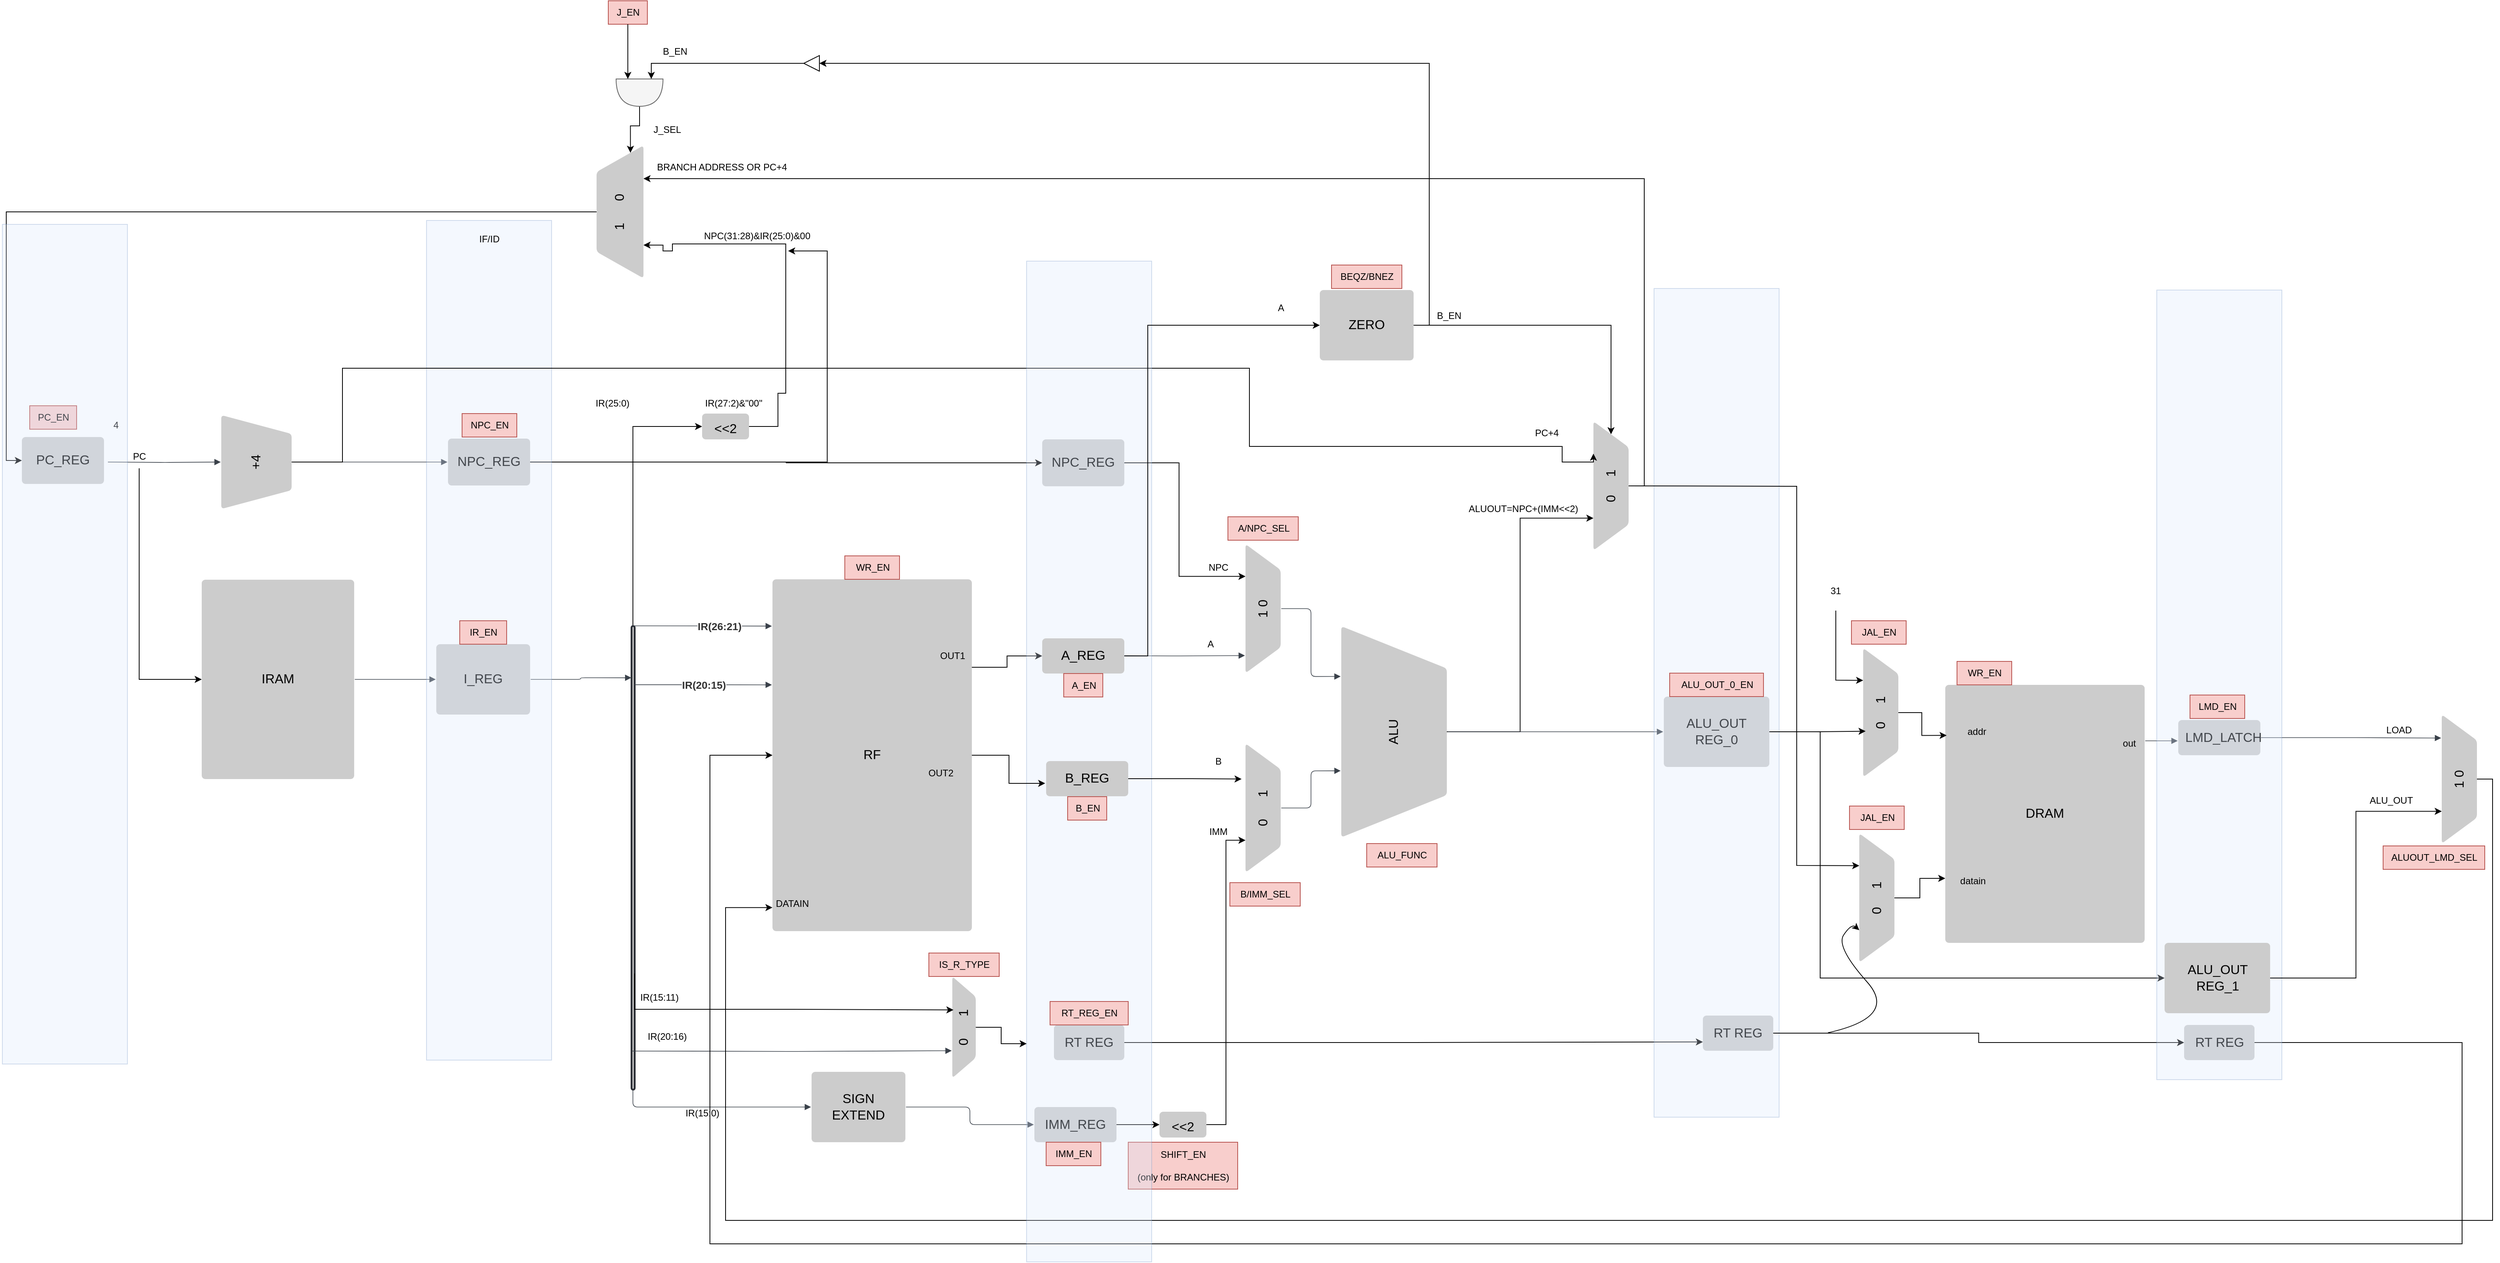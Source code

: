 <mxfile version="24.7.17">
  <diagram name="Pagina-1" id="VF12jzQx4WHkGVCLPFT3">
    <mxGraphModel dx="2431" dy="2273" grid="1" gridSize="10" guides="1" tooltips="1" connect="1" arrows="1" fold="1" page="1" pageScale="1" pageWidth="827" pageHeight="1169" math="0" shadow="0">
      <root>
        <mxCell id="0" />
        <mxCell id="1" parent="0" />
        <mxCell id="ac7sOVTGAVCWWNx8inIU-1" value="IRAM" style="html=1;overflow=block;blockSpacing=1;whiteSpace=wrap;fontSize=16.7;spacing=9;strokeColor=#unset;rounded=1;absoluteArcSize=1;arcSize=9;fillColor=#CCCCCC;strokeWidth=NaN;lucidId=NZ.bleISBhRL;" parent="1" vertex="1">
          <mxGeometry x="-390" y="-359.5" width="195" height="255" as="geometry" />
        </mxCell>
        <mxCell id="ac7sOVTGAVCWWNx8inIU-2" value="+4" style="html=1;overflow=block;blockSpacing=1;whiteSpace=wrap;shape=trapezoid;perimeter=trapezoidPerimeter;anchorPointDirection=0;flipV=1;fontSize=16.7;spacing=3.8;strokeColor=#unset;rounded=1;absoluteArcSize=1;arcSize=9;rotation=-90;fillColor=#CCCCCC;strokeWidth=NaN;lucidId=G0.bH-xJmwz0;" parent="1" vertex="1">
          <mxGeometry x="-380" y="-555" width="120" height="90" as="geometry" />
        </mxCell>
        <mxCell id="nRZXczIh0QPfaE9CZFo--6" style="edgeStyle=orthogonalEdgeStyle;rounded=0;orthogonalLoop=1;jettySize=auto;html=1;exitX=1;exitY=0.5;exitDx=0;exitDy=0;" parent="1" source="ac7sOVTGAVCWWNx8inIU-3" edge="1">
          <mxGeometry relative="1" as="geometry">
            <mxPoint x="360" y="-780" as="targetPoint" />
            <Array as="points">
              <mxPoint x="410" y="-510" />
              <mxPoint x="410" y="-780" />
            </Array>
          </mxGeometry>
        </mxCell>
        <mxCell id="nRZXczIh0QPfaE9CZFo--41" style="edgeStyle=orthogonalEdgeStyle;rounded=0;orthogonalLoop=1;jettySize=auto;html=1;exitX=1;exitY=0.5;exitDx=0;exitDy=0;entryX=0;entryY=0.5;entryDx=0;entryDy=0;" parent="1" source="ac7sOVTGAVCWWNx8inIU-3" target="nRZXczIh0QPfaE9CZFo--38" edge="1">
          <mxGeometry relative="1" as="geometry" />
        </mxCell>
        <mxCell id="ac7sOVTGAVCWWNx8inIU-3" value="NPC_REG" style="html=1;overflow=block;blockSpacing=1;whiteSpace=wrap;fontSize=16.7;spacing=9;strokeColor=#unset;rounded=1;absoluteArcSize=1;arcSize=9;fillColor=#CCCCCC;strokeWidth=NaN;lucidId=.0.b5J2gKZFC;" parent="1" vertex="1">
          <mxGeometry x="-75" y="-540" width="105" height="60" as="geometry" />
        </mxCell>
        <mxCell id="ac7sOVTGAVCWWNx8inIU-4" value="" style="html=1;jettySize=18;whiteSpace=wrap;fontSize=13;strokeColor=#3a414a;strokeOpacity=100;strokeWidth=0.8;rounded=1;arcSize=12;edgeStyle=orthogonalEdgeStyle;startArrow=none;endArrow=block;endFill=1;exitX=0.5;exitY=-0.008;exitPerimeter=0;entryX=-0.007;entryY=0.5;entryPerimeter=0;lucidId=q1.bcqjl9A.W;fillColor=#CCCCCC;" parent="1" source="ac7sOVTGAVCWWNx8inIU-2" target="ac7sOVTGAVCWWNx8inIU-3" edge="1">
          <mxGeometry width="100" height="100" relative="1" as="geometry">
            <Array as="points" />
          </mxGeometry>
        </mxCell>
        <mxCell id="ac7sOVTGAVCWWNx8inIU-5" value="I_REG" style="html=1;overflow=block;blockSpacing=1;whiteSpace=wrap;fontSize=16.7;spacing=9;strokeColor=#unset;rounded=1;absoluteArcSize=1;arcSize=9;fillColor=#CCCCCC;strokeWidth=NaN;lucidId=G1.bgb668lM4;" parent="1" vertex="1">
          <mxGeometry x="-90" y="-277" width="120" height="90" as="geometry" />
        </mxCell>
        <mxCell id="ac7sOVTGAVCWWNx8inIU-6" value="" style="html=1;jettySize=18;whiteSpace=wrap;fontSize=13;strokeColor=#3a414a;strokeOpacity=100;strokeWidth=0.8;rounded=1;arcSize=12;edgeStyle=orthogonalEdgeStyle;startArrow=none;endArrow=block;endFill=1;exitX=1.004;exitY=0.5;exitPerimeter=0;entryX=-0.006;entryY=0.5;entryPerimeter=0;lucidId=X1.b.N6Z9KUz;fillColor=#CCCCCC;" parent="1" source="ac7sOVTGAVCWWNx8inIU-1" target="ac7sOVTGAVCWWNx8inIU-5" edge="1">
          <mxGeometry width="100" height="100" relative="1" as="geometry">
            <Array as="points" />
          </mxGeometry>
        </mxCell>
        <mxCell id="ac7sOVTGAVCWWNx8inIU-7" value="" style="html=1;jettySize=18;whiteSpace=wrap;fontSize=13;strokeColor=#3a414a;strokeOpacity=100;strokeWidth=0.8;rounded=1;arcSize=12;edgeStyle=orthogonalEdgeStyle;startArrow=none;endArrow=block;endFill=1;entryX=0.5;entryY=1.008;entryPerimeter=0;lucidId=.1.bSF-LDqKC;fillColor=#CCCCCC;" parent="1" target="ac7sOVTGAVCWWNx8inIU-2" edge="1">
          <mxGeometry width="100" height="100" relative="1" as="geometry">
            <Array as="points" />
            <mxPoint x="-510" y="-510" as="sourcePoint" />
          </mxGeometry>
        </mxCell>
        <mxCell id="nRZXczIh0QPfaE9CZFo--47" style="edgeStyle=orthogonalEdgeStyle;rounded=0;orthogonalLoop=1;jettySize=auto;html=1;exitX=1;exitY=0.25;exitDx=0;exitDy=0;entryX=0;entryY=0.5;entryDx=0;entryDy=0;" parent="1" source="ac7sOVTGAVCWWNx8inIU-9" target="nRZXczIh0QPfaE9CZFo--44" edge="1">
          <mxGeometry relative="1" as="geometry" />
        </mxCell>
        <mxCell id="ac7sOVTGAVCWWNx8inIU-9" value="RF" style="html=1;overflow=block;blockSpacing=1;whiteSpace=wrap;fontSize=16.7;spacing=9;strokeColor=#unset;rounded=1;absoluteArcSize=1;arcSize=9;fillColor=#CCCCCC;strokeWidth=NaN;lucidId=H2.bUWPoltOj;" parent="1" vertex="1">
          <mxGeometry x="340" y="-360" width="255" height="450" as="geometry" />
        </mxCell>
        <mxCell id="nRZXczIh0QPfaE9CZFo--10" style="edgeStyle=orthogonalEdgeStyle;rounded=0;orthogonalLoop=1;jettySize=auto;html=1;exitX=0;exitY=0.5;exitDx=0;exitDy=0;entryX=0;entryY=0.5;entryDx=0;entryDy=0;" parent="1" source="ac7sOVTGAVCWWNx8inIU-10" target="fmmJrZIQDY4XHAUuEfPH-16" edge="1">
          <mxGeometry relative="1" as="geometry">
            <mxPoint x="160" y="-620" as="targetPoint" />
          </mxGeometry>
        </mxCell>
        <mxCell id="ac7sOVTGAVCWWNx8inIU-10" value="" style="html=1;overflow=block;blockSpacing=1;whiteSpace=wrap;fontSize=13;spacing=0;strokeColor=#282c33;strokeOpacity=100;fillOpacity=100;rounded=1;absoluteArcSize=1;arcSize=9;rotation=-270;fillColor=#CCCCCC;strokeWidth=2.3;lucidId=L3.bN_DKVyZ3;" parent="1" vertex="1">
          <mxGeometry x="-135" y="-6" width="593" height="4" as="geometry" />
        </mxCell>
        <mxCell id="ac7sOVTGAVCWWNx8inIU-11" value="" style="html=1;jettySize=18;whiteSpace=wrap;fontSize=13;strokeColor=#3a414a;strokeOpacity=100;strokeWidth=0.8;rounded=1;arcSize=12;edgeStyle=orthogonalEdgeStyle;startArrow=none;endArrow=block;endFill=1;exitX=1.006;exitY=0.5;exitPerimeter=0;entryX=0.112;entryY=1;entryPerimeter=0;lucidId=73.bG8seZWDH;fillColor=#CCCCCC;" parent="1" source="ac7sOVTGAVCWWNx8inIU-5" target="ac7sOVTGAVCWWNx8inIU-10" edge="1">
          <mxGeometry width="100" height="100" relative="1" as="geometry">
            <Array as="points" />
          </mxGeometry>
        </mxCell>
        <mxCell id="ac7sOVTGAVCWWNx8inIU-12" value="" style="html=1;jettySize=18;whiteSpace=wrap;fontSize=13;strokeColor=#3a414a;strokeOpacity=100;strokeWidth=0.8;rounded=1;arcSize=12;edgeStyle=orthogonalEdgeStyle;startArrow=none;endArrow=block;endFill=1;exitX=0;exitY=0.5;exitPerimeter=0;entryX=-0.003;entryY=0.133;entryPerimeter=0;lucidId=l4.bf2cFCXuF;fillColor=#CCCCCC;" parent="1" source="ac7sOVTGAVCWWNx8inIU-10" target="ac7sOVTGAVCWWNx8inIU-9" edge="1">
          <mxGeometry width="100" height="100" relative="1" as="geometry">
            <Array as="points">
              <mxPoint x="161" y="-300" />
            </Array>
          </mxGeometry>
        </mxCell>
        <mxCell id="ac7sOVTGAVCWWNx8inIU-13" value="IR(26:21)" style="text;html=1;resizable=0;labelBackgroundColor=default;align=center;verticalAlign=middle;fontStyle=1;fontColor=#333333;fontSize=13.3;fillColor=#CCCCCC;" parent="ac7sOVTGAVCWWNx8inIU-12" vertex="1">
          <mxGeometry x="0.244" relative="1" as="geometry">
            <mxPoint as="offset" />
          </mxGeometry>
        </mxCell>
        <mxCell id="ac7sOVTGAVCWWNx8inIU-14" value="" style="html=1;jettySize=18;whiteSpace=wrap;fontSize=13;strokeColor=#3a414a;strokeOpacity=100;strokeWidth=0.8;rounded=1;arcSize=12;edgeStyle=orthogonalEdgeStyle;startArrow=none;endArrow=block;endFill=1;exitX=0.127;exitY=0;exitPerimeter=0;entryX=-0.003;entryY=0.3;entryPerimeter=0;lucidId=M4.b7qHwYOl_;fillColor=#CCCCCC;" parent="1" source="ac7sOVTGAVCWWNx8inIU-10" target="ac7sOVTGAVCWWNx8inIU-9" edge="1">
          <mxGeometry width="100" height="100" relative="1" as="geometry">
            <Array as="points" />
          </mxGeometry>
        </mxCell>
        <mxCell id="ac7sOVTGAVCWWNx8inIU-15" value="IR(20:15)" style="text;html=1;resizable=0;labelBackgroundColor=default;align=center;verticalAlign=middle;fontStyle=1;fontColor=#333333;fontSize=13.3;fillColor=#CCCCCC;" parent="ac7sOVTGAVCWWNx8inIU-14" vertex="1">
          <mxGeometry relative="1" as="geometry">
            <mxPoint as="offset" />
          </mxGeometry>
        </mxCell>
        <mxCell id="ac7sOVTGAVCWWNx8inIU-78" style="edgeStyle=orthogonalEdgeStyle;rounded=0;orthogonalLoop=1;jettySize=auto;html=1;exitX=1;exitY=0.5;exitDx=0;exitDy=0;entryX=0;entryY=0.75;entryDx=0;entryDy=0;" parent="1" source="ac7sOVTGAVCWWNx8inIU-16" target="ac7sOVTGAVCWWNx8inIU-77" edge="1">
          <mxGeometry relative="1" as="geometry" />
        </mxCell>
        <mxCell id="ac7sOVTGAVCWWNx8inIU-16" value="RT REG" style="html=1;overflow=block;blockSpacing=1;whiteSpace=wrap;fontSize=16.7;spacing=9;strokeColor=#unset;rounded=1;absoluteArcSize=1;arcSize=9;fillColor=#CCCCCC;strokeWidth=NaN;lucidId=s6.bUw2Y~71u;" parent="1" vertex="1">
          <mxGeometry x="700" y="210" width="90" height="45" as="geometry" />
        </mxCell>
        <mxCell id="ac7sOVTGAVCWWNx8inIU-17" value="" style="html=1;jettySize=18;whiteSpace=wrap;fontSize=13;strokeColor=#3a414a;strokeOpacity=100;strokeWidth=0.8;rounded=1;arcSize=12;edgeStyle=orthogonalEdgeStyle;startArrow=none;endArrow=block;endFill=1;exitX=0.907;exitY=0.482;exitPerimeter=0;lucidId=r7.b~F78Ozhn;fillColor=#CCCCCC;exitDx=0;exitDy=0;" parent="1" edge="1">
          <mxGeometry width="100" height="100" relative="1" as="geometry">
            <Array as="points" />
            <mxPoint x="160.782" y="243.351" as="sourcePoint" />
            <mxPoint x="569.21" y="243" as="targetPoint" />
          </mxGeometry>
        </mxCell>
        <mxCell id="ac7sOVTGAVCWWNx8inIU-25" value="1              0" style="html=1;overflow=block;blockSpacing=1;whiteSpace=wrap;shape=trapezoid;perimeter=trapezoidPerimeter;anchorPointDirection=0;flipV=1;fontSize=16.7;spacing=3.8;strokeColor=#unset;rounded=1;absoluteArcSize=1;arcSize=9;rotation=-90;fillColor=#CCCCCC;strokeWidth=NaN;lucidId=2-.bkO_QN1l9;" parent="1" vertex="1">
          <mxGeometry x="885" y="-345" width="165" height="45" as="geometry" />
        </mxCell>
        <mxCell id="ac7sOVTGAVCWWNx8inIU-26" value="" style="html=1;jettySize=18;whiteSpace=wrap;fontSize=13;strokeColor=#3a414a;strokeOpacity=100;strokeWidth=0.8;rounded=1;arcSize=12;edgeStyle=orthogonalEdgeStyle;startArrow=none;endArrow=block;endFill=1;exitX=1.008;exitY=0.5;exitPerimeter=0;entryX=0.136;entryY=1.017;entryPerimeter=0;lucidId=d..bWcxfh9yc;fillColor=#CCCCCC;" parent="1" target="ac7sOVTGAVCWWNx8inIU-25" edge="1">
          <mxGeometry width="100" height="100" relative="1" as="geometry">
            <Array as="points" />
            <mxPoint x="765.72" y="-262.5" as="sourcePoint" />
          </mxGeometry>
        </mxCell>
        <mxCell id="ac7sOVTGAVCWWNx8inIU-27" value="0&amp;nbsp; &amp;nbsp; &amp;nbsp; 1" style="html=1;overflow=block;blockSpacing=1;whiteSpace=wrap;shape=trapezoid;perimeter=trapezoidPerimeter;anchorPointDirection=0;flipV=1;fontSize=16.7;spacing=3.8;strokeColor=#unset;rounded=1;absoluteArcSize=1;arcSize=9;rotation=-90;fillColor=#CCCCCC;strokeWidth=NaN;lucidId=h..bFnlfb-6j;" parent="1" vertex="1">
          <mxGeometry x="885" y="-90" width="165" height="45" as="geometry" />
        </mxCell>
        <mxCell id="ac7sOVTGAVCWWNx8inIU-29" value="SIGN EXTEND" style="html=1;overflow=block;blockSpacing=1;whiteSpace=wrap;fontSize=16.7;spacing=9;strokeColor=#unset;rounded=1;absoluteArcSize=1;arcSize=9;fillColor=#CCCCCC;strokeWidth=NaN;lucidId=G..bvApT_t3W;" parent="1" vertex="1">
          <mxGeometry x="390" y="270" width="120" height="90" as="geometry" />
        </mxCell>
        <mxCell id="nRZXczIh0QPfaE9CZFo--35" style="edgeStyle=orthogonalEdgeStyle;rounded=0;orthogonalLoop=1;jettySize=auto;html=1;exitX=1;exitY=0.5;exitDx=0;exitDy=0;" parent="1" source="ac7sOVTGAVCWWNx8inIU-30" target="nRZXczIh0QPfaE9CZFo--34" edge="1">
          <mxGeometry relative="1" as="geometry" />
        </mxCell>
        <mxCell id="ac7sOVTGAVCWWNx8inIU-30" value="IMM_REG" style="html=1;overflow=block;blockSpacing=1;whiteSpace=wrap;fontSize=16.7;spacing=9;strokeColor=#unset;rounded=1;absoluteArcSize=1;arcSize=9;fillColor=#CCCCCC;strokeWidth=NaN;lucidId=T..bcRVUp2EA;" parent="1" vertex="1">
          <mxGeometry x="675" y="315" width="105" height="45" as="geometry" />
        </mxCell>
        <mxCell id="ac7sOVTGAVCWWNx8inIU-32" value="" style="html=1;jettySize=18;whiteSpace=wrap;fontSize=13;strokeColor=#3a414a;strokeOpacity=100;strokeWidth=0.8;rounded=1;arcSize=12;edgeStyle=orthogonalEdgeStyle;startArrow=none;endArrow=block;endFill=1;exitX=1.006;exitY=0.5;exitPerimeter=0;entryX=-0.007;entryY=0.5;entryPerimeter=0;lucidId=q~.bLJ_eAHj7;fillColor=#CCCCCC;" parent="1" source="ac7sOVTGAVCWWNx8inIU-29" target="ac7sOVTGAVCWWNx8inIU-30" edge="1">
          <mxGeometry width="100" height="100" relative="1" as="geometry">
            <Array as="points" />
          </mxGeometry>
        </mxCell>
        <mxCell id="ac7sOVTGAVCWWNx8inIU-33" value="" style="html=1;jettySize=18;whiteSpace=wrap;fontSize=13;strokeColor=#3a414a;strokeOpacity=100;strokeWidth=0.8;rounded=1;arcSize=12;edgeStyle=orthogonalEdgeStyle;startArrow=none;endArrow=block;endFill=1;exitX=1;exitY=0.5;exitPerimeter=0;entryX=-0.006;entryY=0.5;entryPerimeter=0;lucidId=w~.b2HRJZFZV;fillColor=#CCCCCC;" parent="1" source="ac7sOVTGAVCWWNx8inIU-10" target="ac7sOVTGAVCWWNx8inIU-29" edge="1">
          <mxGeometry width="100" height="100" relative="1" as="geometry">
            <Array as="points" />
          </mxGeometry>
        </mxCell>
        <mxCell id="nRZXczIh0QPfaE9CZFo--50" style="edgeStyle=orthogonalEdgeStyle;rounded=0;orthogonalLoop=1;jettySize=auto;html=1;exitX=0.5;exitY=1;exitDx=0;exitDy=0;entryX=0.25;entryY=0;entryDx=0;entryDy=0;" parent="1" source="ac7sOVTGAVCWWNx8inIU-35" target="ac7sOVTGAVCWWNx8inIU-46" edge="1">
          <mxGeometry relative="1" as="geometry" />
        </mxCell>
        <mxCell id="ac7sOVTGAVCWWNx8inIU-35" value="ALU" style="html=1;overflow=block;blockSpacing=1;whiteSpace=wrap;shape=trapezoid;perimeter=trapezoidPerimeter;anchorPointDirection=0;flipV=1;fontSize=16.7;spacing=3.8;strokeColor=#unset;rounded=1;absoluteArcSize=1;arcSize=9;rotation=-90;fillColor=#CCCCCC;strokeWidth=NaN;lucidId=5~.bmkFsNDUP;" parent="1" vertex="1">
          <mxGeometry x="1000" y="-232.5" width="270" height="135" as="geometry" />
        </mxCell>
        <mxCell id="ac7sOVTGAVCWWNx8inIU-36" value="" style="html=1;jettySize=18;whiteSpace=wrap;fontSize=13;strokeColor=#3a414a;strokeOpacity=100;strokeWidth=0.8;rounded=1;arcSize=12;edgeStyle=orthogonalEdgeStyle;startArrow=none;endArrow=block;endFill=1;exitX=0.5;exitY=-0.017;exitPerimeter=0;entryX=0.762;entryY=1.006;entryPerimeter=0;lucidId=ea~bzaqUqrwT;fillColor=#CCCCCC;" parent="1" source="ac7sOVTGAVCWWNx8inIU-25" target="ac7sOVTGAVCWWNx8inIU-35" edge="1">
          <mxGeometry width="100" height="100" relative="1" as="geometry">
            <Array as="points" />
          </mxGeometry>
        </mxCell>
        <mxCell id="ac7sOVTGAVCWWNx8inIU-37" value="" style="html=1;jettySize=18;whiteSpace=wrap;fontSize=13;strokeColor=#3a414a;strokeOpacity=100;strokeWidth=0.8;rounded=1;arcSize=12;edgeStyle=orthogonalEdgeStyle;startArrow=none;endArrow=block;endFill=1;exitX=0.5;exitY=-0.017;exitPerimeter=0;entryX=0.315;entryY=1.006;entryPerimeter=0;lucidId=ha~b2LAzTOf_;fillColor=#CCCCCC;" parent="1" source="ac7sOVTGAVCWWNx8inIU-27" target="ac7sOVTGAVCWWNx8inIU-35" edge="1">
          <mxGeometry width="100" height="100" relative="1" as="geometry">
            <Array as="points" />
          </mxGeometry>
        </mxCell>
        <mxCell id="nRZXczIh0QPfaE9CZFo--66" style="edgeStyle=orthogonalEdgeStyle;rounded=0;orthogonalLoop=1;jettySize=auto;html=1;exitX=1;exitY=0.5;exitDx=0;exitDy=0;entryX=0;entryY=0.5;entryDx=0;entryDy=0;" parent="1" source="ac7sOVTGAVCWWNx8inIU-38" target="nRZXczIh0QPfaE9CZFo--65" edge="1">
          <mxGeometry relative="1" as="geometry">
            <Array as="points">
              <mxPoint x="1680" y="-165" />
              <mxPoint x="1680" y="150" />
            </Array>
          </mxGeometry>
        </mxCell>
        <mxCell id="ac7sOVTGAVCWWNx8inIU-38" value="ALU_OUT&lt;div&gt;REG_0&lt;/div&gt;" style="html=1;overflow=block;blockSpacing=1;whiteSpace=wrap;fontSize=16.7;spacing=9;strokeColor=#unset;rounded=1;absoluteArcSize=1;arcSize=9;fillColor=#CCCCCC;strokeWidth=NaN;lucidId=pa~bUy_UjYQS;" parent="1" vertex="1">
          <mxGeometry x="1480" y="-210" width="135" height="90" as="geometry" />
        </mxCell>
        <mxCell id="ac7sOVTGAVCWWNx8inIU-39" value="" style="html=1;jettySize=18;whiteSpace=wrap;fontSize=13;strokeColor=#3a414a;strokeOpacity=100;strokeWidth=0.8;rounded=1;arcSize=12;edgeStyle=orthogonalEdgeStyle;startArrow=none;endArrow=block;endFill=1;exitX=0.5;exitY=-0.006;exitPerimeter=0;entryX=-0.006;entryY=0.5;entryPerimeter=0;lucidId=Fa~bCdC818QO;fillColor=#CCCCCC;" parent="1" source="ac7sOVTGAVCWWNx8inIU-35" target="ac7sOVTGAVCWWNx8inIU-38" edge="1">
          <mxGeometry width="100" height="100" relative="1" as="geometry">
            <Array as="points" />
          </mxGeometry>
        </mxCell>
        <mxCell id="nRZXczIh0QPfaE9CZFo--26" style="edgeStyle=orthogonalEdgeStyle;rounded=0;orthogonalLoop=1;jettySize=auto;html=1;exitX=1;exitY=0.5;exitDx=0;exitDy=0;entryX=1;entryY=0.5;entryDx=0;entryDy=0;" parent="1" source="ac7sOVTGAVCWWNx8inIU-40" target="ac7sOVTGAVCWWNx8inIU-46" edge="1">
          <mxGeometry relative="1" as="geometry" />
        </mxCell>
        <mxCell id="nRZXczIh0QPfaE9CZFo--77" style="edgeStyle=orthogonalEdgeStyle;rounded=0;orthogonalLoop=1;jettySize=auto;html=1;exitX=1;exitY=0.5;exitDx=0;exitDy=0;entryX=0;entryY=0.5;entryDx=0;entryDy=0;" parent="1" source="ac7sOVTGAVCWWNx8inIU-40" target="nRZXczIh0QPfaE9CZFo--74" edge="1">
          <mxGeometry relative="1" as="geometry" />
        </mxCell>
        <mxCell id="ac7sOVTGAVCWWNx8inIU-40" value="ZERO" style="html=1;overflow=block;blockSpacing=1;whiteSpace=wrap;fontSize=16.7;spacing=9;strokeColor=#unset;rounded=1;absoluteArcSize=1;arcSize=9;fillColor=#CCCCCC;strokeWidth=NaN;lucidId=~b~bWt8LsWKc;" parent="1" vertex="1">
          <mxGeometry x="1040" y="-730" width="120" height="90" as="geometry" />
        </mxCell>
        <mxCell id="ac7sOVTGAVCWWNx8inIU-44" value="DRAM" style="html=1;overflow=block;blockSpacing=1;whiteSpace=wrap;fontSize=16.7;spacing=9;strokeColor=#unset;rounded=1;absoluteArcSize=1;arcSize=9;fillColor=#CCCCCC;strokeWidth=NaN;lucidId=.c~b~QnuRb7.;" parent="1" vertex="1">
          <mxGeometry x="1840" y="-225" width="255" height="330" as="geometry" />
        </mxCell>
        <mxCell id="nRZXczIh0QPfaE9CZFo--23" style="edgeStyle=orthogonalEdgeStyle;rounded=0;orthogonalLoop=1;jettySize=auto;html=1;exitX=0.5;exitY=1;exitDx=0;exitDy=0;entryX=0.75;entryY=1;entryDx=0;entryDy=0;" parent="1" source="ac7sOVTGAVCWWNx8inIU-46" target="nRZXczIh0QPfaE9CZFo--5" edge="1">
          <mxGeometry relative="1" as="geometry" />
        </mxCell>
        <mxCell id="ac7sOVTGAVCWWNx8inIU-46" value="0&amp;nbsp; &amp;nbsp; &amp;nbsp;1" style="html=1;overflow=block;blockSpacing=1;whiteSpace=wrap;shape=trapezoid;perimeter=trapezoidPerimeter;anchorPointDirection=0;flipV=1;fontSize=16.7;spacing=3.8;strokeColor=#unset;rounded=1;absoluteArcSize=1;arcSize=9;rotation=-90;fillColor=#CCCCCC;strokeWidth=NaN;lucidId=rd~b5ookRC-n;" parent="1" vertex="1">
          <mxGeometry x="1330" y="-502" width="165" height="45" as="geometry" />
        </mxCell>
        <mxCell id="ac7sOVTGAVCWWNx8inIU-58" value="LMD_LATCH" style="html=1;overflow=block;blockSpacing=1;whiteSpace=wrap;fontSize=16.7;spacing=9;strokeColor=#unset;rounded=1;absoluteArcSize=1;arcSize=9;fillColor=#CCCCCC;strokeWidth=NaN;lucidId=eg~b-JY1N7mW;" parent="1" vertex="1">
          <mxGeometry x="2138" y="-180" width="105" height="45" as="geometry" />
        </mxCell>
        <mxCell id="ac7sOVTGAVCWWNx8inIU-59" value="" style="html=1;jettySize=18;whiteSpace=wrap;fontSize=13;strokeColor=#3a414a;strokeOpacity=100;strokeWidth=0.8;rounded=1;arcSize=12;edgeStyle=orthogonalEdgeStyle;startArrow=none;endArrow=block;endFill=1;exitX=1.003;exitY=0.217;exitPerimeter=0;entryX=-0.007;entryY=0.592;entryPerimeter=0;lucidId=og~bnlqFya~X;fillColor=#CCCCCC;" parent="1" source="ac7sOVTGAVCWWNx8inIU-44" target="ac7sOVTGAVCWWNx8inIU-58" edge="1">
          <mxGeometry width="100" height="100" relative="1" as="geometry">
            <Array as="points" />
          </mxGeometry>
        </mxCell>
        <mxCell id="ac7sOVTGAVCWWNx8inIU-60" value="1              0" style="html=1;overflow=block;blockSpacing=1;whiteSpace=wrap;shape=trapezoid;perimeter=trapezoidPerimeter;anchorPointDirection=0;flipV=1;fontSize=16.7;spacing=3.8;strokeColor=#unset;rounded=1;absoluteArcSize=1;arcSize=9;rotation=-90;fillColor=#CCCCCC;strokeWidth=NaN;lucidId=7g~bPdMxeu3h;" parent="1" vertex="1">
          <mxGeometry x="2415" y="-127" width="165" height="45" as="geometry" />
        </mxCell>
        <mxCell id="ac7sOVTGAVCWWNx8inIU-61" value="" style="html=1;jettySize=18;whiteSpace=wrap;fontSize=13;strokeColor=#3a414a;strokeOpacity=100;strokeWidth=0.8;rounded=1;arcSize=12;edgeStyle=orthogonalEdgeStyle;startArrow=none;endArrow=block;endFill=1;exitX=1.007;exitY=0.5;exitPerimeter=0;entryX=0.818;entryY=1.017;entryPerimeter=0;lucidId=~g~btoxbweH1;fillColor=#CCCCCC;" parent="1" source="ac7sOVTGAVCWWNx8inIU-58" target="ac7sOVTGAVCWWNx8inIU-60" edge="1">
          <mxGeometry width="100" height="100" relative="1" as="geometry">
            <Array as="points" />
          </mxGeometry>
        </mxCell>
        <mxCell id="ac7sOVTGAVCWWNx8inIU-63" value="PC" style="text;html=1;align=center;verticalAlign=middle;resizable=0;points=[];autosize=1;strokeColor=none;fillColor=none;" parent="1" vertex="1">
          <mxGeometry x="-490" y="-532" width="40" height="30" as="geometry" />
        </mxCell>
        <mxCell id="ac7sOVTGAVCWWNx8inIU-64" value="OUT1" style="text;html=1;align=center;verticalAlign=middle;resizable=0;points=[];autosize=1;strokeColor=none;fillColor=none;" parent="1" vertex="1">
          <mxGeometry x="540" y="-277" width="60" height="30" as="geometry" />
        </mxCell>
        <mxCell id="ac7sOVTGAVCWWNx8inIU-65" value="OUT2" style="text;html=1;align=center;verticalAlign=middle;resizable=0;points=[];autosize=1;strokeColor=none;fillColor=none;" parent="1" vertex="1">
          <mxGeometry x="525" y="-127.5" width="60" height="30" as="geometry" />
        </mxCell>
        <mxCell id="ac7sOVTGAVCWWNx8inIU-66" value="B" style="text;html=1;align=center;verticalAlign=middle;resizable=0;points=[];autosize=1;strokeColor=none;fillColor=none;" parent="1" vertex="1">
          <mxGeometry x="895" y="-142" width="30" height="30" as="geometry" />
        </mxCell>
        <mxCell id="ac7sOVTGAVCWWNx8inIU-67" value="IMM" style="text;html=1;align=center;verticalAlign=middle;resizable=0;points=[];autosize=1;strokeColor=none;fillColor=none;" parent="1" vertex="1">
          <mxGeometry x="885" y="-52" width="50" height="30" as="geometry" />
        </mxCell>
        <mxCell id="ac7sOVTGAVCWWNx8inIU-68" value="NPC" style="text;html=1;align=center;verticalAlign=middle;resizable=0;points=[];autosize=1;strokeColor=none;fillColor=none;" parent="1" vertex="1">
          <mxGeometry x="885" y="-390" width="50" height="30" as="geometry" />
        </mxCell>
        <mxCell id="ac7sOVTGAVCWWNx8inIU-69" value="A" style="text;html=1;align=center;verticalAlign=middle;resizable=0;points=[];autosize=1;strokeColor=none;fillColor=none;" parent="1" vertex="1">
          <mxGeometry x="885" y="-292" width="30" height="30" as="geometry" />
        </mxCell>
        <mxCell id="ac7sOVTGAVCWWNx8inIU-75" value="IR(15:0)" style="text;html=1;align=center;verticalAlign=middle;resizable=0;points=[];autosize=1;strokeColor=none;fillColor=none;" parent="1" vertex="1">
          <mxGeometry x="215" y="308" width="70" height="30" as="geometry" />
        </mxCell>
        <mxCell id="ac7sOVTGAVCWWNx8inIU-76" value="IR(20:16)" style="text;html=1;align=center;verticalAlign=middle;resizable=0;points=[];autosize=1;strokeColor=none;fillColor=none;" parent="1" vertex="1">
          <mxGeometry x="170" y="210" width="70" height="30" as="geometry" />
        </mxCell>
        <mxCell id="ac7sOVTGAVCWWNx8inIU-77" value="RT REG" style="html=1;overflow=block;blockSpacing=1;whiteSpace=wrap;fontSize=16.7;spacing=9;strokeColor=#unset;rounded=1;absoluteArcSize=1;arcSize=9;fillColor=#CCCCCC;strokeWidth=NaN;lucidId=s6.bUw2Y~71u;" parent="1" vertex="1">
          <mxGeometry x="1530" y="198" width="90" height="45" as="geometry" />
        </mxCell>
        <mxCell id="ac7sOVTGAVCWWNx8inIU-82" style="edgeStyle=orthogonalEdgeStyle;rounded=0;orthogonalLoop=1;jettySize=auto;html=1;exitX=1;exitY=0.5;exitDx=0;exitDy=0;entryX=0;entryY=0.5;entryDx=0;entryDy=0;" parent="1" source="ac7sOVTGAVCWWNx8inIU-80" target="ac7sOVTGAVCWWNx8inIU-9" edge="1">
          <mxGeometry relative="1" as="geometry">
            <Array as="points">
              <mxPoint x="2501" y="233" />
              <mxPoint x="2501" y="490" />
              <mxPoint x="260" y="490" />
              <mxPoint x="260" y="-135" />
            </Array>
          </mxGeometry>
        </mxCell>
        <mxCell id="ac7sOVTGAVCWWNx8inIU-81" style="edgeStyle=orthogonalEdgeStyle;rounded=0;orthogonalLoop=1;jettySize=auto;html=1;exitX=0.5;exitY=1;exitDx=0;exitDy=0;entryX=0;entryY=0.933;entryDx=0;entryDy=0;entryPerimeter=0;" parent="1" source="ac7sOVTGAVCWWNx8inIU-60" target="ac7sOVTGAVCWWNx8inIU-9" edge="1">
          <mxGeometry relative="1" as="geometry">
            <Array as="points">
              <mxPoint x="2540" y="-105" />
              <mxPoint x="2540" y="460" />
              <mxPoint x="280" y="460" />
              <mxPoint x="280" y="60" />
            </Array>
          </mxGeometry>
        </mxCell>
        <mxCell id="ac7sOVTGAVCWWNx8inIU-86" value="" style="rounded=0;whiteSpace=wrap;html=1;opacity=30;fillColor=#dae8fc;strokeColor=#6c8ebf;perimeterSpacing=0;" parent="1" vertex="1">
          <mxGeometry x="1467.5" y="-732" width="160" height="1060" as="geometry" />
        </mxCell>
        <mxCell id="ac7sOVTGAVCWWNx8inIU-84" value="" style="rounded=0;whiteSpace=wrap;html=1;opacity=30;fillColor=#dae8fc;strokeColor=#6c8ebf;perimeterSpacing=0;" parent="1" vertex="1">
          <mxGeometry x="-102.5" y="-819" width="160" height="1074" as="geometry" />
        </mxCell>
        <mxCell id="ac7sOVTGAVCWWNx8inIU-87" value="" style="edgeStyle=orthogonalEdgeStyle;rounded=0;orthogonalLoop=1;jettySize=auto;html=1;exitX=1;exitY=0.5;exitDx=0;exitDy=0;" parent="1" source="ac7sOVTGAVCWWNx8inIU-77" target="ac7sOVTGAVCWWNx8inIU-80" edge="1">
          <mxGeometry relative="1" as="geometry">
            <mxPoint x="2390" y="240" as="targetPoint" />
            <mxPoint x="1568" y="221" as="sourcePoint" />
          </mxGeometry>
        </mxCell>
        <mxCell id="ac7sOVTGAVCWWNx8inIU-80" value="RT REG" style="html=1;overflow=block;blockSpacing=1;whiteSpace=wrap;fontSize=16.7;spacing=9;strokeColor=#unset;rounded=1;absoluteArcSize=1;arcSize=9;fillColor=#CCCCCC;strokeWidth=NaN;lucidId=s6.bUw2Y~71u;" parent="1" vertex="1">
          <mxGeometry x="2145.5" y="210" width="90" height="45" as="geometry" />
        </mxCell>
        <mxCell id="ac7sOVTGAVCWWNx8inIU-88" value="" style="rounded=0;whiteSpace=wrap;html=1;opacity=30;fillColor=#dae8fc;strokeColor=#6c8ebf;perimeterSpacing=0;" parent="1" vertex="1">
          <mxGeometry x="2110.5" y="-730" width="160" height="1010" as="geometry" />
        </mxCell>
        <mxCell id="fmmJrZIQDY4XHAUuEfPH-9" value="NPC(31:28)&amp;amp;IR(25:0)&amp;amp;00" style="text;html=1;align=center;verticalAlign=middle;resizable=0;points=[];autosize=1;strokeColor=none;fillColor=none;" parent="1" vertex="1">
          <mxGeometry x="240" y="-814" width="160" height="30" as="geometry" />
        </mxCell>
        <mxCell id="nRZXczIh0QPfaE9CZFo--12" style="edgeStyle=orthogonalEdgeStyle;rounded=0;orthogonalLoop=1;jettySize=auto;html=1;exitX=1;exitY=0.5;exitDx=0;exitDy=0;entryX=0.25;entryY=1;entryDx=0;entryDy=0;" parent="1" source="fmmJrZIQDY4XHAUuEfPH-16" target="nRZXczIh0QPfaE9CZFo--5" edge="1">
          <mxGeometry relative="1" as="geometry">
            <mxPoint x="347" y="-555" as="sourcePoint" />
            <mxPoint x="200" y="-790" as="targetPoint" />
            <Array as="points">
              <mxPoint x="347" y="-555" />
              <mxPoint x="347" y="-598" />
              <mxPoint x="357" y="-598" />
              <mxPoint x="357" y="-789" />
              <mxPoint x="212" y="-789" />
              <mxPoint x="212" y="-780" />
              <mxPoint x="200" y="-780" />
              <mxPoint x="200" y="-787" />
            </Array>
          </mxGeometry>
        </mxCell>
        <mxCell id="fmmJrZIQDY4XHAUuEfPH-16" value="&amp;lt;&amp;lt;2" style="html=1;overflow=block;blockSpacing=1;whiteSpace=wrap;fontSize=16.7;spacing=9;strokeColor=#unset;rounded=1;absoluteArcSize=1;arcSize=9;fillColor=#CCCCCC;strokeWidth=NaN;lucidId=~b~bWt8LsWKc;" parent="1" vertex="1">
          <mxGeometry x="250" y="-572" width="60" height="33" as="geometry" />
        </mxCell>
        <mxCell id="fmmJrZIQDY4XHAUuEfPH-17" value="IR(25:0)" style="text;html=1;align=center;verticalAlign=middle;resizable=0;points=[];autosize=1;strokeColor=none;fillColor=none;" parent="1" vertex="1">
          <mxGeometry x="100" y="-600" width="70" height="30" as="geometry" />
        </mxCell>
        <mxCell id="fmmJrZIQDY4XHAUuEfPH-18" value="IR(27:2)&amp;amp;&quot;00&quot;" style="text;html=1;align=center;verticalAlign=middle;resizable=0;points=[];autosize=1;strokeColor=none;fillColor=none;" parent="1" vertex="1">
          <mxGeometry x="240" y="-600" width="100" height="30" as="geometry" />
        </mxCell>
        <mxCell id="fmmJrZIQDY4XHAUuEfPH-19" value="" style="endArrow=classic;html=1;rounded=0;entryX=0;entryY=0.5;entryDx=0;entryDy=0;" parent="1" source="ac7sOVTGAVCWWNx8inIU-63" target="ac7sOVTGAVCWWNx8inIU-1" edge="1">
          <mxGeometry width="50" height="50" relative="1" as="geometry">
            <mxPoint x="-450" y="-450" as="sourcePoint" />
            <mxPoint x="-400" y="-500" as="targetPoint" />
            <Array as="points">
              <mxPoint x="-470" y="-232" />
            </Array>
          </mxGeometry>
        </mxCell>
        <mxCell id="fmmJrZIQDY4XHAUuEfPH-22" value="4" style="text;html=1;align=center;verticalAlign=middle;resizable=0;points=[];autosize=1;strokeColor=none;fillColor=none;" parent="1" vertex="1">
          <mxGeometry x="-515" y="-572" width="30" height="30" as="geometry" />
        </mxCell>
        <mxCell id="nRZXczIh0QPfaE9CZFo--4" value="PC_REG" style="html=1;overflow=block;blockSpacing=1;whiteSpace=wrap;fontSize=16.7;spacing=9;strokeColor=#unset;rounded=1;absoluteArcSize=1;arcSize=9;fillColor=#CCCCCC;strokeWidth=NaN;lucidId=.0.b5J2gKZFC;" parent="1" vertex="1">
          <mxGeometry x="-620" y="-542" width="105" height="60" as="geometry" />
        </mxCell>
        <mxCell id="nRZXczIh0QPfaE9CZFo--7" style="edgeStyle=orthogonalEdgeStyle;rounded=0;orthogonalLoop=1;jettySize=auto;html=1;exitX=0.5;exitY=0;exitDx=0;exitDy=0;entryX=0;entryY=0.5;entryDx=0;entryDy=0;" parent="1" source="nRZXczIh0QPfaE9CZFo--5" target="nRZXczIh0QPfaE9CZFo--4" edge="1">
          <mxGeometry relative="1" as="geometry" />
        </mxCell>
        <mxCell id="nRZXczIh0QPfaE9CZFo--5" value="1&amp;nbsp; &amp;nbsp; &amp;nbsp; 0" style="html=1;overflow=block;blockSpacing=1;whiteSpace=wrap;shape=trapezoid;perimeter=trapezoidPerimeter;anchorPointDirection=0;flipV=1;fontSize=16.7;spacing=3.8;strokeColor=#unset;rounded=1;absoluteArcSize=1;arcSize=9;rotation=-90;fillColor=#CCCCCC;strokeWidth=NaN;lucidId=G0.bH-xJmwz0;direction=west;" parent="1" vertex="1">
          <mxGeometry x="60" y="-860" width="170" height="60" as="geometry" />
        </mxCell>
        <mxCell id="nRZXczIh0QPfaE9CZFo--8" value="J_EN" style="text;html=1;align=center;verticalAlign=middle;resizable=0;points=[];autosize=1;strokeColor=#b85450;fillColor=#f8cecc;" parent="1" vertex="1">
          <mxGeometry x="130" y="-1100" width="50" height="30" as="geometry" />
        </mxCell>
        <mxCell id="nRZXczIh0QPfaE9CZFo--20" value="IF/ID" style="text;html=1;align=center;verticalAlign=middle;whiteSpace=wrap;rounded=0;" parent="1" vertex="1">
          <mxGeometry x="-52" y="-810" width="60" height="30" as="geometry" />
        </mxCell>
        <mxCell id="nRZXczIh0QPfaE9CZFo--22" style="edgeStyle=orthogonalEdgeStyle;rounded=0;orthogonalLoop=1;jettySize=auto;html=1;exitX=0.5;exitY=1;exitDx=0;exitDy=0;entryX=0.75;entryY=0;entryDx=0;entryDy=0;" parent="1" source="ac7sOVTGAVCWWNx8inIU-2" target="ac7sOVTGAVCWWNx8inIU-46" edge="1">
          <mxGeometry relative="1" as="geometry">
            <mxPoint x="1431" y="-510" as="targetPoint" />
            <Array as="points">
              <mxPoint x="-210" y="-510" />
              <mxPoint x="-210" y="-630" />
              <mxPoint x="950" y="-630" />
              <mxPoint x="950" y="-530" />
              <mxPoint x="1350" y="-530" />
              <mxPoint x="1350" y="-510" />
              <mxPoint x="1390" y="-510" />
            </Array>
          </mxGeometry>
        </mxCell>
        <mxCell id="nRZXczIh0QPfaE9CZFo--28" value="A" style="text;html=1;align=center;verticalAlign=middle;resizable=0;points=[];autosize=1;strokeColor=none;fillColor=none;" parent="1" vertex="1">
          <mxGeometry x="975" y="-722" width="30" height="30" as="geometry" />
        </mxCell>
        <mxCell id="nRZXczIh0QPfaE9CZFo--36" style="edgeStyle=orthogonalEdgeStyle;rounded=0;orthogonalLoop=1;jettySize=auto;html=1;exitX=1;exitY=0.5;exitDx=0;exitDy=0;entryX=0.25;entryY=0;entryDx=0;entryDy=0;" parent="1" source="nRZXczIh0QPfaE9CZFo--34" target="ac7sOVTGAVCWWNx8inIU-27" edge="1">
          <mxGeometry relative="1" as="geometry" />
        </mxCell>
        <mxCell id="nRZXczIh0QPfaE9CZFo--34" value="&amp;lt;&amp;lt;2" style="html=1;overflow=block;blockSpacing=1;whiteSpace=wrap;fontSize=16.7;spacing=9;strokeColor=#unset;rounded=1;absoluteArcSize=1;arcSize=9;fillColor=#CCCCCC;strokeWidth=NaN;lucidId=~b~bWt8LsWKc;" parent="1" vertex="1">
          <mxGeometry x="835" y="321" width="60" height="33" as="geometry" />
        </mxCell>
        <mxCell id="nRZXczIh0QPfaE9CZFo--37" value="SHIFT_EN&lt;div&gt;&lt;br&gt;&lt;div&gt;(only for BRANCHES)&lt;/div&gt;&lt;/div&gt;" style="text;html=1;align=center;verticalAlign=middle;resizable=0;points=[];autosize=1;strokeColor=#b85450;fillColor=#f8cecc;" parent="1" vertex="1">
          <mxGeometry x="795" y="360" width="140" height="60" as="geometry" />
        </mxCell>
        <mxCell id="nRZXczIh0QPfaE9CZFo--42" style="edgeStyle=orthogonalEdgeStyle;rounded=0;orthogonalLoop=1;jettySize=auto;html=1;exitX=1;exitY=0.5;exitDx=0;exitDy=0;entryX=0.75;entryY=0;entryDx=0;entryDy=0;" parent="1" source="nRZXczIh0QPfaE9CZFo--38" target="ac7sOVTGAVCWWNx8inIU-25" edge="1">
          <mxGeometry relative="1" as="geometry">
            <Array as="points">
              <mxPoint x="860" y="-509" />
              <mxPoint x="860" y="-364" />
            </Array>
          </mxGeometry>
        </mxCell>
        <mxCell id="nRZXczIh0QPfaE9CZFo--38" value="NPC_REG" style="html=1;overflow=block;blockSpacing=1;whiteSpace=wrap;fontSize=16.7;spacing=9;strokeColor=#unset;rounded=1;absoluteArcSize=1;arcSize=9;fillColor=#CCCCCC;strokeWidth=NaN;lucidId=.0.b5J2gKZFC;" parent="1" vertex="1">
          <mxGeometry x="685" y="-539" width="105" height="60" as="geometry" />
        </mxCell>
        <mxCell id="ac7sOVTGAVCWWNx8inIU-85" value="" style="rounded=0;whiteSpace=wrap;html=1;opacity=30;fillColor=#dae8fc;strokeColor=#6c8ebf;perimeterSpacing=0;" parent="1" vertex="1">
          <mxGeometry x="665" y="-767" width="160" height="1280" as="geometry" />
        </mxCell>
        <mxCell id="nRZXczIh0QPfaE9CZFo--48" style="edgeStyle=orthogonalEdgeStyle;rounded=0;orthogonalLoop=1;jettySize=auto;html=1;exitX=1;exitY=0.5;exitDx=0;exitDy=0;entryX=0;entryY=0.5;entryDx=0;entryDy=0;" parent="1" source="nRZXczIh0QPfaE9CZFo--44" target="ac7sOVTGAVCWWNx8inIU-40" edge="1">
          <mxGeometry relative="1" as="geometry">
            <Array as="points">
              <mxPoint x="820" y="-262" />
              <mxPoint x="820" y="-685" />
            </Array>
          </mxGeometry>
        </mxCell>
        <mxCell id="nRZXczIh0QPfaE9CZFo--44" value="A_REG" style="html=1;overflow=block;blockSpacing=1;whiteSpace=wrap;fontSize=16.7;spacing=9;strokeColor=#unset;rounded=1;absoluteArcSize=1;arcSize=9;fillColor=#CCCCCC;strokeWidth=NaN;lucidId=T..bcRVUp2EA;" parent="1" vertex="1">
          <mxGeometry x="685" y="-284.5" width="105" height="45" as="geometry" />
        </mxCell>
        <mxCell id="nRZXczIh0QPfaE9CZFo--49" style="edgeStyle=orthogonalEdgeStyle;rounded=0;orthogonalLoop=1;jettySize=auto;html=1;exitX=1;exitY=0.5;exitDx=0;exitDy=0;" parent="1" source="nRZXczIh0QPfaE9CZFo--45" edge="1">
          <mxGeometry relative="1" as="geometry">
            <mxPoint x="940" y="-104.556" as="targetPoint" />
          </mxGeometry>
        </mxCell>
        <mxCell id="nRZXczIh0QPfaE9CZFo--45" value="B_REG" style="html=1;overflow=block;blockSpacing=1;whiteSpace=wrap;fontSize=16.7;spacing=9;strokeColor=#unset;rounded=1;absoluteArcSize=1;arcSize=9;fillColor=#CCCCCC;strokeWidth=NaN;lucidId=T..bcRVUp2EA;" parent="1" vertex="1">
          <mxGeometry x="690" y="-127.5" width="105" height="45" as="geometry" />
        </mxCell>
        <mxCell id="nRZXczIh0QPfaE9CZFo--46" style="edgeStyle=orthogonalEdgeStyle;rounded=0;orthogonalLoop=1;jettySize=auto;html=1;exitX=1;exitY=0.5;exitDx=0;exitDy=0;entryX=-0.011;entryY=0.633;entryDx=0;entryDy=0;entryPerimeter=0;" parent="1" source="ac7sOVTGAVCWWNx8inIU-9" target="nRZXczIh0QPfaE9CZFo--45" edge="1">
          <mxGeometry relative="1" as="geometry" />
        </mxCell>
        <mxCell id="nRZXczIh0QPfaE9CZFo--51" value="ALUOUT=NPC+(IMM&amp;lt;&amp;lt;2)" style="text;html=1;align=center;verticalAlign=middle;resizable=0;points=[];autosize=1;strokeColor=none;fillColor=none;" parent="1" vertex="1">
          <mxGeometry x="1220" y="-465" width="160" height="30" as="geometry" />
        </mxCell>
        <mxCell id="nRZXczIh0QPfaE9CZFo--52" value="PC+4" style="text;html=1;align=center;verticalAlign=middle;resizable=0;points=[];autosize=1;strokeColor=none;fillColor=none;" parent="1" vertex="1">
          <mxGeometry x="1305" y="-562" width="50" height="30" as="geometry" />
        </mxCell>
        <mxCell id="nRZXczIh0QPfaE9CZFo--53" value="DATAIN" style="text;html=1;align=center;verticalAlign=middle;resizable=0;points=[];autosize=1;strokeColor=none;fillColor=none;" parent="1" vertex="1">
          <mxGeometry x="330" y="40" width="70" height="30" as="geometry" />
        </mxCell>
        <mxCell id="nRZXczIh0QPfaE9CZFo--54" value="BRANCH ADDRESS OR PC+4" style="text;html=1;align=center;verticalAlign=middle;resizable=0;points=[];autosize=1;strokeColor=none;fillColor=none;" parent="1" vertex="1">
          <mxGeometry x="180" y="-902" width="190" height="30" as="geometry" />
        </mxCell>
        <mxCell id="nRZXczIh0QPfaE9CZFo--55" value="PC_EN" style="text;html=1;align=center;verticalAlign=middle;resizable=0;points=[];autosize=1;strokeColor=#b85450;fillColor=#f8cecc;" parent="1" vertex="1">
          <mxGeometry x="-610" y="-582" width="60" height="30" as="geometry" />
        </mxCell>
        <mxCell id="nRZXczIh0QPfaE9CZFo--58" value="IMM_EN" style="text;html=1;align=center;verticalAlign=middle;resizable=0;points=[];autosize=1;strokeColor=#b85450;fillColor=#f8cecc;" parent="1" vertex="1">
          <mxGeometry x="690" y="360" width="70" height="30" as="geometry" />
        </mxCell>
        <mxCell id="nRZXczIh0QPfaE9CZFo--59" value="B_EN" style="text;html=1;align=center;verticalAlign=middle;resizable=0;points=[];autosize=1;strokeColor=#b85450;fillColor=#f8cecc;" parent="1" vertex="1">
          <mxGeometry x="717.5" y="-82" width="50" height="30" as="geometry" />
        </mxCell>
        <mxCell id="nRZXczIh0QPfaE9CZFo--60" value="A_EN" style="text;html=1;align=center;verticalAlign=middle;resizable=0;points=[];autosize=1;strokeColor=#b85450;fillColor=#f8cecc;" parent="1" vertex="1">
          <mxGeometry x="712.5" y="-239.5" width="50" height="30" as="geometry" />
        </mxCell>
        <mxCell id="nRZXczIh0QPfaE9CZFo--62" value="BEQZ/BNEZ" style="text;html=1;align=center;verticalAlign=middle;resizable=0;points=[];autosize=1;strokeColor=#b85450;fillColor=#f8cecc;" parent="1" vertex="1">
          <mxGeometry x="1055" y="-762" width="90" height="30" as="geometry" />
        </mxCell>
        <mxCell id="nRZXczIh0QPfaE9CZFo--63" value="WR_EN" style="text;html=1;align=center;verticalAlign=middle;resizable=0;points=[];autosize=1;strokeColor=#b85450;fillColor=#f8cecc;" parent="1" vertex="1">
          <mxGeometry x="1855" y="-255" width="70" height="30" as="geometry" />
        </mxCell>
        <mxCell id="nRZXczIh0QPfaE9CZFo--64" value="ALUOUT_LMD_SEL" style="text;html=1;align=center;verticalAlign=middle;resizable=0;points=[];autosize=1;strokeColor=#b85450;fillColor=#f8cecc;" parent="1" vertex="1">
          <mxGeometry x="2400" y="-19" width="130" height="30" as="geometry" />
        </mxCell>
        <mxCell id="nRZXczIh0QPfaE9CZFo--67" style="edgeStyle=orthogonalEdgeStyle;rounded=0;orthogonalLoop=1;jettySize=auto;html=1;exitX=1;exitY=0.5;exitDx=0;exitDy=0;entryX=0.25;entryY=0;entryDx=0;entryDy=0;" parent="1" source="nRZXczIh0QPfaE9CZFo--65" target="ac7sOVTGAVCWWNx8inIU-60" edge="1">
          <mxGeometry relative="1" as="geometry" />
        </mxCell>
        <mxCell id="nRZXczIh0QPfaE9CZFo--65" value="ALU_OUT REG_1" style="html=1;overflow=block;blockSpacing=1;whiteSpace=wrap;fontSize=16.7;spacing=9;strokeColor=#unset;rounded=1;absoluteArcSize=1;arcSize=9;fillColor=#CCCCCC;strokeWidth=NaN;lucidId=pa~bUy_UjYQS;" parent="1" vertex="1">
          <mxGeometry x="2120.5" y="105" width="135" height="90" as="geometry" />
        </mxCell>
        <mxCell id="nRZXczIh0QPfaE9CZFo--68" value="LOAD" style="text;html=1;align=center;verticalAlign=middle;resizable=0;points=[];autosize=1;strokeColor=none;fillColor=none;" parent="1" vertex="1">
          <mxGeometry x="2390" y="-182" width="60" height="30" as="geometry" />
        </mxCell>
        <mxCell id="nRZXczIh0QPfaE9CZFo--69" value="ALU_OUT" style="text;html=1;align=center;verticalAlign=middle;resizable=0;points=[];autosize=1;strokeColor=none;fillColor=none;" parent="1" vertex="1">
          <mxGeometry x="2370" y="-92" width="80" height="30" as="geometry" />
        </mxCell>
        <mxCell id="nRZXczIh0QPfaE9CZFo--70" value="" style="rounded=0;whiteSpace=wrap;html=1;opacity=30;fillColor=#dae8fc;strokeColor=#6c8ebf;perimeterSpacing=0;" parent="1" vertex="1">
          <mxGeometry x="-645" y="-814" width="160" height="1074" as="geometry" />
        </mxCell>
        <mxCell id="nRZXczIh0QPfaE9CZFo--71" value="ALU_FUNC" style="text;html=1;align=center;verticalAlign=middle;resizable=0;points=[];autosize=1;strokeColor=#b85450;fillColor=#f8cecc;" parent="1" vertex="1">
          <mxGeometry x="1100" y="-22" width="90" height="30" as="geometry" />
        </mxCell>
        <mxCell id="nRZXczIh0QPfaE9CZFo--78" style="edgeStyle=orthogonalEdgeStyle;rounded=0;orthogonalLoop=1;jettySize=auto;html=1;exitX=1;exitY=0.5;exitDx=0;exitDy=0;exitPerimeter=0;entryX=1;entryY=0.75;entryDx=0;entryDy=0;" parent="1" source="nRZXczIh0QPfaE9CZFo--72" target="nRZXczIh0QPfaE9CZFo--5" edge="1">
          <mxGeometry relative="1" as="geometry" />
        </mxCell>
        <mxCell id="nRZXczIh0QPfaE9CZFo--72" value="" style="shape=or;whiteSpace=wrap;html=1;direction=south;fillColor=#f5f5f5;fontColor=#333333;strokeColor=#666666;" parent="1" vertex="1">
          <mxGeometry x="140" y="-1000" width="60" height="35" as="geometry" />
        </mxCell>
        <mxCell id="nRZXczIh0QPfaE9CZFo--73" style="edgeStyle=orthogonalEdgeStyle;rounded=0;orthogonalLoop=1;jettySize=auto;html=1;entryX=0;entryY=0.75;entryDx=0;entryDy=0;entryPerimeter=0;" parent="1" source="nRZXczIh0QPfaE9CZFo--8" target="nRZXczIh0QPfaE9CZFo--72" edge="1">
          <mxGeometry relative="1" as="geometry" />
        </mxCell>
        <mxCell id="nRZXczIh0QPfaE9CZFo--74" value="" style="triangle;whiteSpace=wrap;html=1;direction=west;" parent="1" vertex="1">
          <mxGeometry x="380" y="-1030" width="20" height="20" as="geometry" />
        </mxCell>
        <mxCell id="nRZXczIh0QPfaE9CZFo--75" style="edgeStyle=orthogonalEdgeStyle;rounded=0;orthogonalLoop=1;jettySize=auto;html=1;entryX=0;entryY=0.25;entryDx=0;entryDy=0;entryPerimeter=0;" parent="1" source="nRZXczIh0QPfaE9CZFo--74" target="nRZXczIh0QPfaE9CZFo--72" edge="1">
          <mxGeometry relative="1" as="geometry" />
        </mxCell>
        <mxCell id="nRZXczIh0QPfaE9CZFo--79" value="NPC_EN" style="text;html=1;align=center;verticalAlign=middle;resizable=0;points=[];autosize=1;strokeColor=#b85450;fillColor=#f8cecc;" parent="1" vertex="1">
          <mxGeometry x="-57" y="-572" width="70" height="30" as="geometry" />
        </mxCell>
        <mxCell id="nRZXczIh0QPfaE9CZFo--80" value="IR_EN" style="text;html=1;align=center;verticalAlign=middle;resizable=0;points=[];autosize=1;strokeColor=#b85450;fillColor=#f8cecc;" parent="1" vertex="1">
          <mxGeometry x="-60" y="-307" width="60" height="30" as="geometry" />
        </mxCell>
        <mxCell id="nRZXczIh0QPfaE9CZFo--81" value="" style="curved=1;endArrow=classic;html=1;rounded=0;entryX=0.25;entryY=0;entryDx=0;entryDy=0;" parent="1" target="YPlFH1niJB0A4sLX7Pc_-16" edge="1">
          <mxGeometry width="50" height="50" relative="1" as="geometry">
            <mxPoint x="1690" y="220" as="sourcePoint" />
            <mxPoint x="1750" y="110" as="targetPoint" />
            <Array as="points">
              <mxPoint x="1780" y="200" />
              <mxPoint x="1700" y="110" />
              <mxPoint x="1720" y="80" />
            </Array>
          </mxGeometry>
        </mxCell>
        <mxCell id="nRZXczIh0QPfaE9CZFo--82" value="addr" style="text;html=1;align=center;verticalAlign=middle;resizable=0;points=[];autosize=1;strokeColor=none;fillColor=none;" parent="1" vertex="1">
          <mxGeometry x="1855" y="-180" width="50" height="30" as="geometry" />
        </mxCell>
        <mxCell id="nRZXczIh0QPfaE9CZFo--83" value="datain" style="text;html=1;align=center;verticalAlign=middle;resizable=0;points=[];autosize=1;strokeColor=none;fillColor=none;" parent="1" vertex="1">
          <mxGeometry x="1845" y="11" width="60" height="30" as="geometry" />
        </mxCell>
        <mxCell id="nRZXczIh0QPfaE9CZFo--84" value="out" style="text;html=1;align=center;verticalAlign=middle;resizable=0;points=[];autosize=1;strokeColor=none;fillColor=none;" parent="1" vertex="1">
          <mxGeometry x="2055" y="-165" width="40" height="30" as="geometry" />
        </mxCell>
        <mxCell id="nRZXczIh0QPfaE9CZFo--85" value="B/IMM_SEL" style="text;html=1;align=center;verticalAlign=middle;resizable=0;points=[];autosize=1;strokeColor=#b85450;fillColor=#f8cecc;" parent="1" vertex="1">
          <mxGeometry x="925" y="28" width="90" height="30" as="geometry" />
        </mxCell>
        <mxCell id="nRZXczIh0QPfaE9CZFo--86" value="A/NPC_SEL" style="text;html=1;align=center;verticalAlign=middle;resizable=0;points=[];autosize=1;strokeColor=#b85450;fillColor=#f8cecc;" parent="1" vertex="1">
          <mxGeometry x="922.5" y="-440" width="90" height="30" as="geometry" />
        </mxCell>
        <mxCell id="nRZXczIh0QPfaE9CZFo--87" value="WR_EN" style="text;html=1;align=center;verticalAlign=middle;resizable=0;points=[];autosize=1;strokeColor=#b85450;fillColor=#f8cecc;" parent="1" vertex="1">
          <mxGeometry x="432.5" y="-390" width="70" height="30" as="geometry" />
        </mxCell>
        <mxCell id="nRZXczIh0QPfaE9CZFo--96" value="ALU_OUT_0_EN" style="text;html=1;align=center;verticalAlign=middle;resizable=0;points=[];autosize=1;strokeColor=#b85450;fillColor=#f8cecc;" parent="1" vertex="1">
          <mxGeometry x="1487.5" y="-240" width="120" height="30" as="geometry" />
        </mxCell>
        <mxCell id="nRZXczIh0QPfaE9CZFo--98" value="LMD_EN" style="text;html=1;align=center;verticalAlign=middle;resizable=0;points=[];autosize=1;strokeColor=#b85450;fillColor=#f8cecc;" parent="1" vertex="1">
          <mxGeometry x="2153" y="-212" width="70" height="30" as="geometry" />
        </mxCell>
        <mxCell id="nRZXczIh0QPfaE9CZFo--99" value="RT_REG_EN" style="text;html=1;align=center;verticalAlign=middle;resizable=0;points=[];autosize=1;strokeColor=#b85450;fillColor=#f8cecc;" parent="1" vertex="1">
          <mxGeometry x="695" y="180" width="100" height="30" as="geometry" />
        </mxCell>
        <mxCell id="nRZXczIh0QPfaE9CZFo--100" value="B_EN" style="text;html=1;align=center;verticalAlign=middle;resizable=0;points=[];autosize=1;strokeColor=none;fillColor=none;" parent="1" vertex="1">
          <mxGeometry x="1180" y="-712" width="50" height="30" as="geometry" />
        </mxCell>
        <mxCell id="nRZXczIh0QPfaE9CZFo--101" value="0&amp;nbsp; &amp;nbsp; &amp;nbsp; 1" style="html=1;overflow=block;blockSpacing=1;whiteSpace=wrap;shape=trapezoid;perimeter=trapezoidPerimeter;anchorPointDirection=0;flipV=1;fontSize=16.7;spacing=3.8;strokeColor=#unset;rounded=1;absoluteArcSize=1;arcSize=9;rotation=-90;fillColor=#CCCCCC;strokeWidth=NaN;lucidId=h..bFnlfb-6j;" parent="1" vertex="1">
          <mxGeometry x="520" y="198" width="130" height="30" as="geometry" />
        </mxCell>
        <mxCell id="nRZXczIh0QPfaE9CZFo--102" style="edgeStyle=orthogonalEdgeStyle;rounded=0;orthogonalLoop=1;jettySize=auto;html=1;exitX=0.75;exitY=0;exitDx=0;exitDy=0;entryX=0.671;entryY=0.951;entryDx=0;entryDy=0;entryPerimeter=0;" parent="1" source="ac7sOVTGAVCWWNx8inIU-10" target="nRZXczIh0QPfaE9CZFo--101" edge="1">
          <mxGeometry relative="1" as="geometry">
            <Array as="points">
              <mxPoint x="163" y="190" />
              <mxPoint x="367" y="190" />
            </Array>
          </mxGeometry>
        </mxCell>
        <mxCell id="nRZXczIh0QPfaE9CZFo--103" value="IR(15:11)" style="text;html=1;align=center;verticalAlign=middle;resizable=0;points=[];autosize=1;strokeColor=none;fillColor=none;" parent="1" vertex="1">
          <mxGeometry x="160" y="160" width="70" height="30" as="geometry" />
        </mxCell>
        <mxCell id="nRZXczIh0QPfaE9CZFo--104" value="IS_R_TYPE" style="text;html=1;align=center;verticalAlign=middle;resizable=0;points=[];autosize=1;strokeColor=#b85450;fillColor=#f8cecc;" parent="1" vertex="1">
          <mxGeometry x="540" y="118" width="90" height="30" as="geometry" />
        </mxCell>
        <mxCell id="nRZXczIh0QPfaE9CZFo--105" style="edgeStyle=orthogonalEdgeStyle;rounded=0;orthogonalLoop=1;jettySize=auto;html=1;exitX=0.5;exitY=1;exitDx=0;exitDy=0;entryX=0.001;entryY=0.782;entryDx=0;entryDy=0;entryPerimeter=0;" parent="1" source="nRZXczIh0QPfaE9CZFo--101" target="ac7sOVTGAVCWWNx8inIU-85" edge="1">
          <mxGeometry relative="1" as="geometry" />
        </mxCell>
        <mxCell id="nRZXczIh0QPfaE9CZFo--106" value="B_EN" style="text;html=1;align=center;verticalAlign=middle;resizable=0;points=[];autosize=1;strokeColor=none;fillColor=none;" parent="1" vertex="1">
          <mxGeometry x="190" y="-1050" width="50" height="30" as="geometry" />
        </mxCell>
        <mxCell id="nRZXczIh0QPfaE9CZFo--107" value="J_SEL" style="text;html=1;align=center;verticalAlign=middle;resizable=0;points=[];autosize=1;strokeColor=none;fillColor=none;" parent="1" vertex="1">
          <mxGeometry x="175" y="-950" width="60" height="30" as="geometry" />
        </mxCell>
        <mxCell id="YPlFH1niJB0A4sLX7Pc_-11" value="0&amp;nbsp; &amp;nbsp; &amp;nbsp;1" style="html=1;overflow=block;blockSpacing=1;whiteSpace=wrap;shape=trapezoid;perimeter=trapezoidPerimeter;anchorPointDirection=0;flipV=1;fontSize=16.7;spacing=3.8;strokeColor=#unset;rounded=1;absoluteArcSize=1;arcSize=9;rotation=-90;fillColor=#CCCCCC;strokeWidth=NaN;lucidId=rd~b5ookRC-n;" vertex="1" parent="1">
          <mxGeometry x="1675" y="-212" width="165" height="45" as="geometry" />
        </mxCell>
        <mxCell id="YPlFH1niJB0A4sLX7Pc_-12" style="edgeStyle=orthogonalEdgeStyle;rounded=0;orthogonalLoop=1;jettySize=auto;html=1;exitX=0.5;exitY=1;exitDx=0;exitDy=0;entryX=0.007;entryY=0.196;entryDx=0;entryDy=0;entryPerimeter=0;" edge="1" parent="1" source="YPlFH1niJB0A4sLX7Pc_-11" target="ac7sOVTGAVCWWNx8inIU-44">
          <mxGeometry relative="1" as="geometry" />
        </mxCell>
        <mxCell id="YPlFH1niJB0A4sLX7Pc_-14" value="JAL_EN" style="text;html=1;align=center;verticalAlign=middle;resizable=0;points=[];autosize=1;strokeColor=#b85450;fillColor=#f8cecc;" vertex="1" parent="1">
          <mxGeometry x="1720" y="-307" width="70" height="30" as="geometry" />
        </mxCell>
        <mxCell id="YPlFH1niJB0A4sLX7Pc_-15" style="edgeStyle=orthogonalEdgeStyle;rounded=0;orthogonalLoop=1;jettySize=auto;html=1;exitX=1;exitY=0.5;exitDx=0;exitDy=0;entryX=0.356;entryY=0.931;entryDx=0;entryDy=0;entryPerimeter=0;" edge="1" parent="1" source="ac7sOVTGAVCWWNx8inIU-38" target="YPlFH1niJB0A4sLX7Pc_-11">
          <mxGeometry relative="1" as="geometry" />
        </mxCell>
        <mxCell id="YPlFH1niJB0A4sLX7Pc_-19" style="edgeStyle=orthogonalEdgeStyle;rounded=0;orthogonalLoop=1;jettySize=auto;html=1;exitX=0.5;exitY=1;exitDx=0;exitDy=0;entryX=0;entryY=0.75;entryDx=0;entryDy=0;" edge="1" parent="1" source="YPlFH1niJB0A4sLX7Pc_-16" target="ac7sOVTGAVCWWNx8inIU-44">
          <mxGeometry relative="1" as="geometry" />
        </mxCell>
        <mxCell id="YPlFH1niJB0A4sLX7Pc_-16" value="0&amp;nbsp; &amp;nbsp; &amp;nbsp;1" style="html=1;overflow=block;blockSpacing=1;whiteSpace=wrap;shape=trapezoid;perimeter=trapezoidPerimeter;anchorPointDirection=0;flipV=1;fontSize=16.7;spacing=3.8;strokeColor=#unset;rounded=1;absoluteArcSize=1;arcSize=9;rotation=-90;fillColor=#CCCCCC;strokeWidth=NaN;lucidId=rd~b5ookRC-n;" vertex="1" parent="1">
          <mxGeometry x="1670" y="25" width="165" height="45" as="geometry" />
        </mxCell>
        <mxCell id="YPlFH1niJB0A4sLX7Pc_-20" value="" style="endArrow=classic;html=1;rounded=0;entryX=0.75;entryY=0;entryDx=0;entryDy=0;" edge="1" parent="1" target="YPlFH1niJB0A4sLX7Pc_-11">
          <mxGeometry width="50" height="50" relative="1" as="geometry">
            <mxPoint x="1700" y="-320" as="sourcePoint" />
            <mxPoint x="1680" y="-120" as="targetPoint" />
            <Array as="points">
              <mxPoint x="1700" y="-231" />
            </Array>
          </mxGeometry>
        </mxCell>
        <mxCell id="YPlFH1niJB0A4sLX7Pc_-21" value="31" style="text;html=1;align=center;verticalAlign=middle;whiteSpace=wrap;rounded=0;" vertex="1" parent="1">
          <mxGeometry x="1670" y="-360" width="60" height="30" as="geometry" />
        </mxCell>
        <mxCell id="YPlFH1niJB0A4sLX7Pc_-22" value="JAL_EN" style="text;html=1;align=center;verticalAlign=middle;resizable=0;points=[];autosize=1;strokeColor=#b85450;fillColor=#f8cecc;" vertex="1" parent="1">
          <mxGeometry x="1717.5" y="-70" width="70" height="30" as="geometry" />
        </mxCell>
        <mxCell id="YPlFH1niJB0A4sLX7Pc_-25" value="" style="endArrow=classic;html=1;rounded=0;entryX=0.75;entryY=0;entryDx=0;entryDy=0;exitX=0.5;exitY=1;exitDx=0;exitDy=0;" edge="1" parent="1" source="ac7sOVTGAVCWWNx8inIU-46" target="YPlFH1niJB0A4sLX7Pc_-16">
          <mxGeometry width="50" height="50" relative="1" as="geometry">
            <mxPoint x="1630" y="-70" as="sourcePoint" />
            <mxPoint x="1680" y="-120" as="targetPoint" />
            <Array as="points">
              <mxPoint x="1650" y="-479" />
              <mxPoint x="1650" y="-230" />
              <mxPoint x="1650" y="6" />
            </Array>
          </mxGeometry>
        </mxCell>
      </root>
    </mxGraphModel>
  </diagram>
</mxfile>
